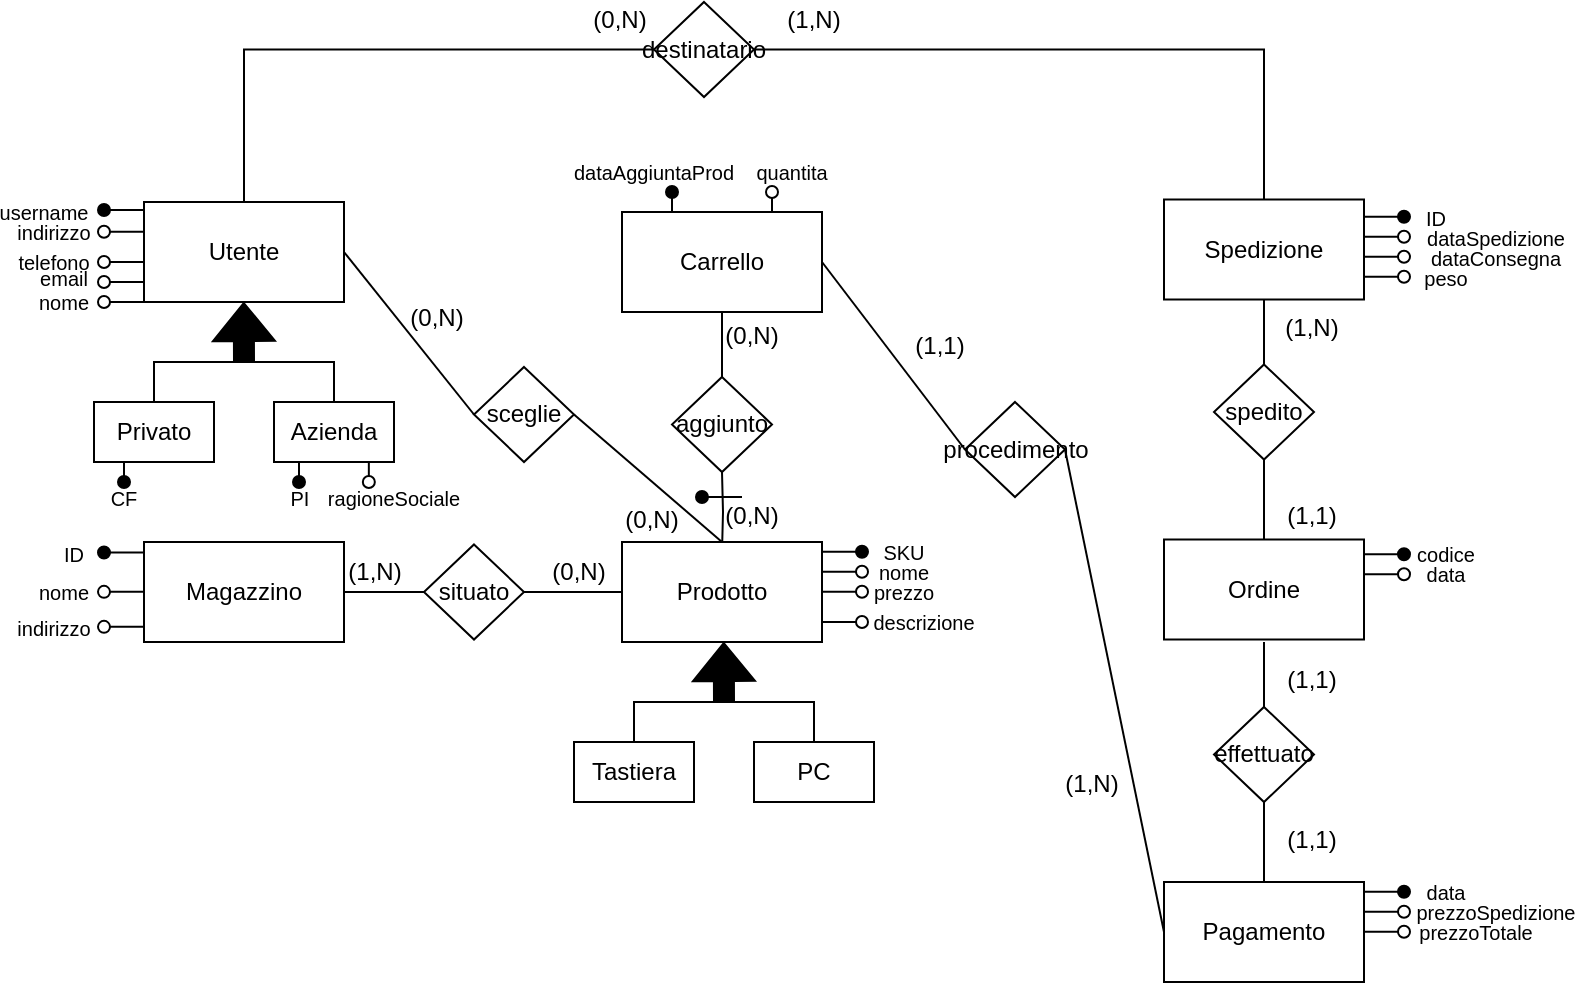<mxfile version="21.2.8" type="device">
  <diagram name="Pagina-1" id="aXGWc6sXb3ynVvdQe_Ra">
    <mxGraphModel dx="1093" dy="727" grid="1" gridSize="10" guides="1" tooltips="1" connect="1" arrows="1" fold="1" page="1" pageScale="1" pageWidth="827" pageHeight="1169" math="0" shadow="0">
      <root>
        <mxCell id="0" />
        <mxCell id="1" parent="0" />
        <mxCell id="lkzqKLf32-UCbK940a2X-37" style="edgeStyle=orthogonalEdgeStyle;rounded=0;orthogonalLoop=1;jettySize=auto;html=1;exitX=0.5;exitY=0;exitDx=0;exitDy=0;entryX=0;entryY=0.5;entryDx=0;entryDy=0;endArrow=none;endFill=0;" edge="1" parent="1" source="lkzqKLf32-UCbK940a2X-38" target="lkzqKLf32-UCbK940a2X-59">
          <mxGeometry relative="1" as="geometry" />
        </mxCell>
        <mxCell id="lkzqKLf32-UCbK940a2X-38" value="Utente" style="rounded=0;whiteSpace=wrap;html=1;" vertex="1" parent="1">
          <mxGeometry x="85" y="140" width="100" height="50" as="geometry" />
        </mxCell>
        <mxCell id="lkzqKLf32-UCbK940a2X-39" style="edgeStyle=orthogonalEdgeStyle;rounded=0;orthogonalLoop=1;jettySize=auto;html=1;exitX=0.5;exitY=0;exitDx=0;exitDy=0;entryX=1;entryY=0.5;entryDx=0;entryDy=0;endArrow=none;endFill=0;" edge="1" parent="1" source="lkzqKLf32-UCbK940a2X-40" target="lkzqKLf32-UCbK940a2X-59">
          <mxGeometry relative="1" as="geometry" />
        </mxCell>
        <mxCell id="lkzqKLf32-UCbK940a2X-40" value="Spedizione" style="rounded=0;whiteSpace=wrap;html=1;" vertex="1" parent="1">
          <mxGeometry x="595" y="138.75" width="100" height="50" as="geometry" />
        </mxCell>
        <mxCell id="lkzqKLf32-UCbK940a2X-41" value="Ordine" style="rounded=0;whiteSpace=wrap;html=1;" vertex="1" parent="1">
          <mxGeometry x="595" y="308.75" width="100" height="50" as="geometry" />
        </mxCell>
        <mxCell id="lkzqKLf32-UCbK940a2X-42" style="edgeStyle=orthogonalEdgeStyle;rounded=0;orthogonalLoop=1;jettySize=auto;html=1;exitX=0.5;exitY=0;exitDx=0;exitDy=0;entryX=0.5;entryY=1;entryDx=0;entryDy=0;endArrow=none;endFill=0;" edge="1" parent="1" target="lkzqKLf32-UCbK940a2X-55">
          <mxGeometry relative="1" as="geometry">
            <mxPoint x="374" y="315" as="sourcePoint" />
          </mxGeometry>
        </mxCell>
        <mxCell id="lkzqKLf32-UCbK940a2X-43" value="Carrello" style="rounded=0;whiteSpace=wrap;html=1;" vertex="1" parent="1">
          <mxGeometry x="324" y="145" width="100" height="50" as="geometry" />
        </mxCell>
        <mxCell id="lkzqKLf32-UCbK940a2X-44" value="Magazzino" style="rounded=0;whiteSpace=wrap;html=1;" vertex="1" parent="1">
          <mxGeometry x="85" y="310" width="100" height="50" as="geometry" />
        </mxCell>
        <mxCell id="lkzqKLf32-UCbK940a2X-45" style="edgeStyle=orthogonalEdgeStyle;rounded=0;orthogonalLoop=1;jettySize=auto;html=1;exitX=0.5;exitY=1;exitDx=0;exitDy=0;entryX=0.5;entryY=0;entryDx=0;entryDy=0;endArrow=none;endFill=0;" edge="1" parent="1" target="lkzqKLf32-UCbK940a2X-55">
          <mxGeometry relative="1" as="geometry">
            <mxPoint x="374" y="195" as="sourcePoint" />
          </mxGeometry>
        </mxCell>
        <mxCell id="lkzqKLf32-UCbK940a2X-46" value="Prodotto" style="rounded=0;whiteSpace=wrap;html=1;" vertex="1" parent="1">
          <mxGeometry x="324" y="310" width="100" height="50" as="geometry" />
        </mxCell>
        <mxCell id="lkzqKLf32-UCbK940a2X-48" value="sceglie" style="rhombus;whiteSpace=wrap;html=1;" vertex="1" parent="1">
          <mxGeometry x="250" y="222.5" width="50" height="47.5" as="geometry" />
        </mxCell>
        <mxCell id="lkzqKLf32-UCbK940a2X-49" value="situato" style="rhombus;whiteSpace=wrap;html=1;" vertex="1" parent="1">
          <mxGeometry x="225" y="311.25" width="50" height="47.5" as="geometry" />
        </mxCell>
        <mxCell id="lkzqKLf32-UCbK940a2X-50" value="" style="endArrow=none;html=1;rounded=0;exitX=1;exitY=0.5;exitDx=0;exitDy=0;entryX=0;entryY=0.5;entryDx=0;entryDy=0;" edge="1" parent="1" source="lkzqKLf32-UCbK940a2X-49" target="lkzqKLf32-UCbK940a2X-46">
          <mxGeometry width="50" height="50" relative="1" as="geometry">
            <mxPoint x="315" y="240" as="sourcePoint" />
            <mxPoint x="365" y="190" as="targetPoint" />
          </mxGeometry>
        </mxCell>
        <mxCell id="lkzqKLf32-UCbK940a2X-51" value="" style="endArrow=none;html=1;rounded=0;exitX=1;exitY=0.5;exitDx=0;exitDy=0;entryX=0;entryY=0.5;entryDx=0;entryDy=0;" edge="1" parent="1" source="lkzqKLf32-UCbK940a2X-44" target="lkzqKLf32-UCbK940a2X-49">
          <mxGeometry width="50" height="50" relative="1" as="geometry">
            <mxPoint x="185" y="294" as="sourcePoint" />
            <mxPoint x="245" y="230" as="targetPoint" />
          </mxGeometry>
        </mxCell>
        <mxCell id="lkzqKLf32-UCbK940a2X-54" value="procedimento" style="rhombus;whiteSpace=wrap;html=1;" vertex="1" parent="1">
          <mxGeometry x="495.5" y="240" width="50" height="47.5" as="geometry" />
        </mxCell>
        <mxCell id="lkzqKLf32-UCbK940a2X-55" value="aggiunto" style="rhombus;whiteSpace=wrap;html=1;" vertex="1" parent="1">
          <mxGeometry x="349" y="227.5" width="50" height="47.5" as="geometry" />
        </mxCell>
        <mxCell id="lkzqKLf32-UCbK940a2X-56" style="edgeStyle=orthogonalEdgeStyle;rounded=0;orthogonalLoop=1;jettySize=auto;html=1;exitX=0.5;exitY=0;exitDx=0;exitDy=0;entryX=0.5;entryY=1;entryDx=0;entryDy=0;endArrow=none;endFill=0;" edge="1" parent="1" target="lkzqKLf32-UCbK940a2X-58">
          <mxGeometry relative="1" as="geometry">
            <mxPoint x="645" y="308.75" as="sourcePoint" />
            <Array as="points">
              <mxPoint x="645" y="288.75" />
              <mxPoint x="645" y="288.75" />
            </Array>
          </mxGeometry>
        </mxCell>
        <mxCell id="lkzqKLf32-UCbK940a2X-57" style="edgeStyle=orthogonalEdgeStyle;rounded=0;orthogonalLoop=1;jettySize=auto;html=1;exitX=0.5;exitY=1;exitDx=0;exitDy=0;entryX=0.5;entryY=0;entryDx=0;entryDy=0;endArrow=none;endFill=0;" edge="1" parent="1" target="lkzqKLf32-UCbK940a2X-58">
          <mxGeometry relative="1" as="geometry">
            <mxPoint x="645" y="188.75" as="sourcePoint" />
          </mxGeometry>
        </mxCell>
        <mxCell id="lkzqKLf32-UCbK940a2X-58" value="spedito" style="rhombus;whiteSpace=wrap;html=1;" vertex="1" parent="1">
          <mxGeometry x="620" y="221.25" width="50" height="47.5" as="geometry" />
        </mxCell>
        <mxCell id="lkzqKLf32-UCbK940a2X-59" value="destinatario" style="rhombus;whiteSpace=wrap;html=1;" vertex="1" parent="1">
          <mxGeometry x="340" y="40" width="50" height="47.5" as="geometry" />
        </mxCell>
        <mxCell id="lkzqKLf32-UCbK940a2X-60" value="" style="shape=flexArrow;endArrow=classic;html=1;rounded=0;fillColor=#000000;" edge="1" parent="1">
          <mxGeometry width="50" height="50" relative="1" as="geometry">
            <mxPoint x="135" y="220" as="sourcePoint" />
            <mxPoint x="134.88" y="190" as="targetPoint" />
          </mxGeometry>
        </mxCell>
        <mxCell id="lkzqKLf32-UCbK940a2X-61" style="edgeStyle=orthogonalEdgeStyle;rounded=0;orthogonalLoop=1;jettySize=auto;html=1;exitX=0.5;exitY=0;exitDx=0;exitDy=0;endArrow=none;endFill=0;" edge="1" parent="1" source="lkzqKLf32-UCbK940a2X-62">
          <mxGeometry relative="1" as="geometry">
            <mxPoint x="135" y="220" as="targetPoint" />
          </mxGeometry>
        </mxCell>
        <mxCell id="lkzqKLf32-UCbK940a2X-62" value="Privato" style="rounded=0;whiteSpace=wrap;html=1;" vertex="1" parent="1">
          <mxGeometry x="60" y="240" width="60" height="30" as="geometry" />
        </mxCell>
        <mxCell id="lkzqKLf32-UCbK940a2X-63" style="edgeStyle=orthogonalEdgeStyle;rounded=0;orthogonalLoop=1;jettySize=auto;html=1;exitX=0.5;exitY=0;exitDx=0;exitDy=0;endArrow=none;endFill=0;" edge="1" parent="1" source="lkzqKLf32-UCbK940a2X-64">
          <mxGeometry relative="1" as="geometry">
            <mxPoint x="135" y="220" as="targetPoint" />
          </mxGeometry>
        </mxCell>
        <mxCell id="lkzqKLf32-UCbK940a2X-64" value="Azienda" style="rounded=0;whiteSpace=wrap;html=1;" vertex="1" parent="1">
          <mxGeometry x="150" y="240" width="60" height="30" as="geometry" />
        </mxCell>
        <mxCell id="lkzqKLf32-UCbK940a2X-65" value="" style="endArrow=none;html=1;rounded=0;exitX=1;exitY=0.5;exitDx=0;exitDy=0;entryX=0;entryY=0.5;entryDx=0;entryDy=0;" edge="1" parent="1" source="lkzqKLf32-UCbK940a2X-38" target="lkzqKLf32-UCbK940a2X-48">
          <mxGeometry width="50" height="50" relative="1" as="geometry">
            <mxPoint x="200" y="200" as="sourcePoint" />
            <mxPoint x="250" y="150" as="targetPoint" />
          </mxGeometry>
        </mxCell>
        <mxCell id="lkzqKLf32-UCbK940a2X-66" value="" style="endArrow=none;html=1;rounded=0;exitX=1;exitY=0.5;exitDx=0;exitDy=0;entryX=0.5;entryY=0;entryDx=0;entryDy=0;" edge="1" parent="1" source="lkzqKLf32-UCbK940a2X-48" target="lkzqKLf32-UCbK940a2X-46">
          <mxGeometry width="50" height="50" relative="1" as="geometry">
            <mxPoint x="310" y="227.5" as="sourcePoint" />
            <mxPoint x="365" y="296.5" as="targetPoint" />
          </mxGeometry>
        </mxCell>
        <mxCell id="lkzqKLf32-UCbK940a2X-68" value="" style="endArrow=none;html=1;rounded=0;exitX=1;exitY=0.5;exitDx=0;exitDy=0;entryX=0;entryY=0.5;entryDx=0;entryDy=0;" edge="1" parent="1" source="lkzqKLf32-UCbK940a2X-43" target="lkzqKLf32-UCbK940a2X-54">
          <mxGeometry width="50" height="50" relative="1" as="geometry">
            <mxPoint x="455" y="130.5" as="sourcePoint" />
            <mxPoint x="510" y="199.5" as="targetPoint" />
          </mxGeometry>
        </mxCell>
        <mxCell id="lkzqKLf32-UCbK940a2X-69" value="" style="endArrow=none;html=1;rounded=0;exitX=1;exitY=0.5;exitDx=0;exitDy=0;entryX=0;entryY=0.5;entryDx=0;entryDy=0;" edge="1" parent="1" source="lkzqKLf32-UCbK940a2X-54" target="lkzqKLf32-UCbK940a2X-133">
          <mxGeometry width="50" height="50" relative="1" as="geometry">
            <mxPoint x="510" y="247.5" as="sourcePoint" />
            <mxPoint x="530" y="332.5" as="targetPoint" />
          </mxGeometry>
        </mxCell>
        <mxCell id="lkzqKLf32-UCbK940a2X-70" value="" style="shape=flexArrow;endArrow=classic;html=1;rounded=0;fillColor=#000000;" edge="1" parent="1">
          <mxGeometry width="50" height="50" relative="1" as="geometry">
            <mxPoint x="375" y="390" as="sourcePoint" />
            <mxPoint x="374.88" y="360" as="targetPoint" />
          </mxGeometry>
        </mxCell>
        <mxCell id="lkzqKLf32-UCbK940a2X-71" style="edgeStyle=orthogonalEdgeStyle;rounded=0;orthogonalLoop=1;jettySize=auto;html=1;exitX=0.5;exitY=0;exitDx=0;exitDy=0;endArrow=none;endFill=0;" edge="1" parent="1" source="lkzqKLf32-UCbK940a2X-72">
          <mxGeometry relative="1" as="geometry">
            <mxPoint x="375" y="390" as="targetPoint" />
          </mxGeometry>
        </mxCell>
        <mxCell id="lkzqKLf32-UCbK940a2X-72" value="Tastiera" style="rounded=0;whiteSpace=wrap;html=1;" vertex="1" parent="1">
          <mxGeometry x="300" y="410" width="60" height="30" as="geometry" />
        </mxCell>
        <mxCell id="lkzqKLf32-UCbK940a2X-73" style="edgeStyle=orthogonalEdgeStyle;rounded=0;orthogonalLoop=1;jettySize=auto;html=1;exitX=0.5;exitY=0;exitDx=0;exitDy=0;endArrow=none;endFill=0;" edge="1" parent="1" source="lkzqKLf32-UCbK940a2X-74">
          <mxGeometry relative="1" as="geometry">
            <mxPoint x="375" y="390" as="targetPoint" />
          </mxGeometry>
        </mxCell>
        <mxCell id="lkzqKLf32-UCbK940a2X-74" value="PC" style="rounded=0;whiteSpace=wrap;html=1;" vertex="1" parent="1">
          <mxGeometry x="390" y="410" width="60" height="30" as="geometry" />
        </mxCell>
        <mxCell id="lkzqKLf32-UCbK940a2X-75" value="" style="endArrow=none;html=1;rounded=0;startArrow=oval;startFill=1;" edge="1" parent="1">
          <mxGeometry width="50" height="50" relative="1" as="geometry">
            <mxPoint x="65" y="144" as="sourcePoint" />
            <mxPoint x="85" y="144" as="targetPoint" />
          </mxGeometry>
        </mxCell>
        <mxCell id="lkzqKLf32-UCbK940a2X-76" value="username" style="text;html=1;strokeColor=none;fillColor=none;align=center;verticalAlign=middle;whiteSpace=wrap;rounded=0;imageAspect=1;fontSize=10;" vertex="1" parent="1">
          <mxGeometry x="20" y="140" width="30" height="10" as="geometry" />
        </mxCell>
        <mxCell id="lkzqKLf32-UCbK940a2X-77" value="" style="endArrow=none;html=1;rounded=0;startArrow=oval;startFill=0;" edge="1" parent="1">
          <mxGeometry width="50" height="50" relative="1" as="geometry">
            <mxPoint x="65" y="180" as="sourcePoint" />
            <mxPoint x="85" y="180" as="targetPoint" />
          </mxGeometry>
        </mxCell>
        <mxCell id="lkzqKLf32-UCbK940a2X-78" value="" style="endArrow=none;html=1;rounded=0;startArrow=oval;startFill=0;" edge="1" parent="1">
          <mxGeometry width="50" height="50" relative="1" as="geometry">
            <mxPoint x="65" y="170" as="sourcePoint" />
            <mxPoint x="85" y="170" as="targetPoint" />
          </mxGeometry>
        </mxCell>
        <mxCell id="lkzqKLf32-UCbK940a2X-79" value="" style="endArrow=none;html=1;rounded=0;startArrow=oval;startFill=0;" edge="1" parent="1">
          <mxGeometry width="50" height="50" relative="1" as="geometry">
            <mxPoint x="65" y="154.88" as="sourcePoint" />
            <mxPoint x="85" y="154.88" as="targetPoint" />
          </mxGeometry>
        </mxCell>
        <mxCell id="lkzqKLf32-UCbK940a2X-80" value="indirizzo" style="text;html=1;strokeColor=none;fillColor=none;align=center;verticalAlign=middle;whiteSpace=wrap;rounded=0;imageAspect=1;fontSize=10;" vertex="1" parent="1">
          <mxGeometry x="25" y="150" width="30" height="10" as="geometry" />
        </mxCell>
        <mxCell id="lkzqKLf32-UCbK940a2X-81" value="telefono" style="text;html=1;strokeColor=none;fillColor=none;align=center;verticalAlign=middle;whiteSpace=wrap;rounded=0;imageAspect=1;fontSize=10;" vertex="1" parent="1">
          <mxGeometry x="20" y="167.5" width="40" height="5" as="geometry" />
        </mxCell>
        <mxCell id="lkzqKLf32-UCbK940a2X-82" value="email" style="text;html=1;strokeColor=none;fillColor=none;align=center;verticalAlign=middle;whiteSpace=wrap;rounded=0;imageAspect=1;fontSize=10;" vertex="1" parent="1">
          <mxGeometry x="30" y="172.5" width="30" height="10" as="geometry" />
        </mxCell>
        <mxCell id="lkzqKLf32-UCbK940a2X-83" value="" style="endArrow=none;html=1;rounded=0;startArrow=oval;startFill=1;" edge="1" parent="1">
          <mxGeometry width="50" height="50" relative="1" as="geometry">
            <mxPoint x="65" y="315.25" as="sourcePoint" />
            <mxPoint x="85" y="315.25" as="targetPoint" />
          </mxGeometry>
        </mxCell>
        <mxCell id="lkzqKLf32-UCbK940a2X-84" value="ID" style="text;html=1;strokeColor=none;fillColor=none;align=center;verticalAlign=middle;whiteSpace=wrap;rounded=0;imageAspect=1;fontSize=10;" vertex="1" parent="1">
          <mxGeometry x="35" y="311.25" width="30" height="10" as="geometry" />
        </mxCell>
        <mxCell id="lkzqKLf32-UCbK940a2X-86" value="" style="endArrow=none;html=1;rounded=0;startArrow=oval;startFill=0;" edge="1" parent="1">
          <mxGeometry width="50" height="50" relative="1" as="geometry">
            <mxPoint x="65" y="352.42" as="sourcePoint" />
            <mxPoint x="85" y="352.42" as="targetPoint" />
          </mxGeometry>
        </mxCell>
        <mxCell id="lkzqKLf32-UCbK940a2X-87" value="" style="endArrow=none;html=1;rounded=0;startArrow=oval;startFill=0;" edge="1" parent="1">
          <mxGeometry width="50" height="50" relative="1" as="geometry">
            <mxPoint x="65" y="334.92" as="sourcePoint" />
            <mxPoint x="85" y="334.92" as="targetPoint" />
          </mxGeometry>
        </mxCell>
        <mxCell id="lkzqKLf32-UCbK940a2X-88" value="nome" style="text;html=1;strokeColor=none;fillColor=none;align=center;verticalAlign=middle;whiteSpace=wrap;rounded=0;imageAspect=1;fontSize=10;" vertex="1" parent="1">
          <mxGeometry x="30" y="330" width="30" height="10" as="geometry" />
        </mxCell>
        <mxCell id="lkzqKLf32-UCbK940a2X-89" value="indirizzo" style="text;html=1;strokeColor=none;fillColor=none;align=center;verticalAlign=middle;whiteSpace=wrap;rounded=0;imageAspect=1;fontSize=10;" vertex="1" parent="1">
          <mxGeometry x="20" y="350" width="40" height="5" as="geometry" />
        </mxCell>
        <mxCell id="lkzqKLf32-UCbK940a2X-97" value="" style="endArrow=oval;html=1;rounded=0;startArrow=none;startFill=0;endFill=1;" edge="1" parent="1">
          <mxGeometry width="50" height="50" relative="1" as="geometry">
            <mxPoint x="424" y="314.89" as="sourcePoint" />
            <mxPoint x="444" y="314.89" as="targetPoint" />
          </mxGeometry>
        </mxCell>
        <mxCell id="lkzqKLf32-UCbK940a2X-98" value="SKU" style="text;html=1;strokeColor=none;fillColor=none;align=center;verticalAlign=middle;whiteSpace=wrap;rounded=0;imageAspect=1;fontSize=10;" vertex="1" parent="1">
          <mxGeometry x="450" y="310" width="30" height="10" as="geometry" />
        </mxCell>
        <mxCell id="lkzqKLf32-UCbK940a2X-99" value="" style="endArrow=oval;html=1;rounded=0;startArrow=none;startFill=0;endFill=0;" edge="1" parent="1">
          <mxGeometry width="50" height="50" relative="1" as="geometry">
            <mxPoint x="424" y="350" as="sourcePoint" />
            <mxPoint x="444" y="350" as="targetPoint" />
          </mxGeometry>
        </mxCell>
        <mxCell id="lkzqKLf32-UCbK940a2X-100" value="" style="endArrow=oval;html=1;rounded=0;startArrow=none;startFill=0;endFill=0;" edge="1" parent="1">
          <mxGeometry width="50" height="50" relative="1" as="geometry">
            <mxPoint x="424" y="334.89" as="sourcePoint" />
            <mxPoint x="444" y="334.89" as="targetPoint" />
          </mxGeometry>
        </mxCell>
        <mxCell id="lkzqKLf32-UCbK940a2X-101" value="" style="endArrow=oval;html=1;rounded=0;startArrow=none;startFill=0;endFill=0;" edge="1" parent="1">
          <mxGeometry width="50" height="50" relative="1" as="geometry">
            <mxPoint x="424" y="324.89" as="sourcePoint" />
            <mxPoint x="444" y="324.89" as="targetPoint" />
          </mxGeometry>
        </mxCell>
        <mxCell id="lkzqKLf32-UCbK940a2X-102" value="nome" style="text;html=1;strokeColor=none;fillColor=none;align=center;verticalAlign=middle;whiteSpace=wrap;rounded=0;imageAspect=1;fontSize=10;" vertex="1" parent="1">
          <mxGeometry x="450" y="320" width="30" height="10" as="geometry" />
        </mxCell>
        <mxCell id="lkzqKLf32-UCbK940a2X-103" value="prezzo" style="text;html=1;strokeColor=none;fillColor=none;align=center;verticalAlign=middle;whiteSpace=wrap;rounded=0;imageAspect=1;fontSize=10;" vertex="1" parent="1">
          <mxGeometry x="445" y="332.5" width="40" height="5" as="geometry" />
        </mxCell>
        <mxCell id="lkzqKLf32-UCbK940a2X-104" value="descrizione" style="text;html=1;strokeColor=none;fillColor=none;align=center;verticalAlign=middle;whiteSpace=wrap;rounded=0;imageAspect=1;fontSize=10;" vertex="1" parent="1">
          <mxGeometry x="460" y="345" width="30" height="10" as="geometry" />
        </mxCell>
        <mxCell id="lkzqKLf32-UCbK940a2X-106" value="" style="endArrow=oval;html=1;rounded=0;startArrow=none;startFill=0;endFill=1;" edge="1" parent="1">
          <mxGeometry width="50" height="50" relative="1" as="geometry">
            <mxPoint x="695" y="316.14" as="sourcePoint" />
            <mxPoint x="715" y="316.14" as="targetPoint" />
          </mxGeometry>
        </mxCell>
        <mxCell id="lkzqKLf32-UCbK940a2X-107" value="codice" style="text;html=1;strokeColor=none;fillColor=none;align=center;verticalAlign=middle;whiteSpace=wrap;rounded=0;imageAspect=1;fontSize=10;" vertex="1" parent="1">
          <mxGeometry x="721" y="311.25" width="30" height="10" as="geometry" />
        </mxCell>
        <mxCell id="lkzqKLf32-UCbK940a2X-110" value="" style="endArrow=oval;html=1;rounded=0;startArrow=none;startFill=0;endFill=0;" edge="1" parent="1">
          <mxGeometry width="50" height="50" relative="1" as="geometry">
            <mxPoint x="695" y="326.14" as="sourcePoint" />
            <mxPoint x="715" y="326.14" as="targetPoint" />
          </mxGeometry>
        </mxCell>
        <mxCell id="lkzqKLf32-UCbK940a2X-111" value="data" style="text;html=1;strokeColor=none;fillColor=none;align=center;verticalAlign=middle;whiteSpace=wrap;rounded=0;imageAspect=1;fontSize=10;" vertex="1" parent="1">
          <mxGeometry x="721" y="321.25" width="30" height="10" as="geometry" />
        </mxCell>
        <mxCell id="lkzqKLf32-UCbK940a2X-114" value="" style="endArrow=none;html=1;rounded=0;startArrow=oval;startFill=1;endFill=0;" edge="1" parent="1">
          <mxGeometry width="50" height="50" relative="1" as="geometry">
            <mxPoint x="364" y="287.5" as="sourcePoint" />
            <mxPoint x="384" y="287.5" as="targetPoint" />
          </mxGeometry>
        </mxCell>
        <mxCell id="lkzqKLf32-UCbK940a2X-115" value="" style="endArrow=none;html=1;rounded=0;startArrow=oval;startFill=1;" edge="1" parent="1">
          <mxGeometry width="50" height="50" relative="1" as="geometry">
            <mxPoint x="75" y="280" as="sourcePoint" />
            <mxPoint x="75" y="270" as="targetPoint" />
          </mxGeometry>
        </mxCell>
        <mxCell id="lkzqKLf32-UCbK940a2X-117" value="&lt;font style=&quot;font-size: 10px;&quot;&gt;CF&lt;/font&gt;" style="text;html=1;strokeColor=none;fillColor=none;align=center;verticalAlign=middle;whiteSpace=wrap;rounded=0;" vertex="1" parent="1">
          <mxGeometry x="65" y="280" width="20" height="15" as="geometry" />
        </mxCell>
        <mxCell id="lkzqKLf32-UCbK940a2X-119" value="&lt;font style=&quot;font-size: 10px;&quot;&gt;nome&lt;/font&gt;" style="text;html=1;strokeColor=none;fillColor=none;align=center;verticalAlign=middle;whiteSpace=wrap;rounded=0;" vertex="1" parent="1">
          <mxGeometry x="35" y="182.5" width="20" height="15" as="geometry" />
        </mxCell>
        <mxCell id="lkzqKLf32-UCbK940a2X-120" value="" style="endArrow=none;html=1;rounded=0;startArrow=oval;startFill=1;" edge="1" parent="1">
          <mxGeometry width="50" height="50" relative="1" as="geometry">
            <mxPoint x="162.5" y="280" as="sourcePoint" />
            <mxPoint x="162.5" y="270" as="targetPoint" />
          </mxGeometry>
        </mxCell>
        <mxCell id="lkzqKLf32-UCbK940a2X-121" value="" style="endArrow=none;html=1;rounded=0;startArrow=oval;startFill=0;" edge="1" parent="1">
          <mxGeometry width="50" height="50" relative="1" as="geometry">
            <mxPoint x="197.42" y="280" as="sourcePoint" />
            <mxPoint x="197.42" y="270" as="targetPoint" />
          </mxGeometry>
        </mxCell>
        <mxCell id="lkzqKLf32-UCbK940a2X-122" value="&lt;span style=&quot;font-size: 10px;&quot;&gt;PI&lt;/span&gt;" style="text;html=1;strokeColor=none;fillColor=none;align=center;verticalAlign=middle;whiteSpace=wrap;rounded=0;" vertex="1" parent="1">
          <mxGeometry x="152.5" y="280" width="20" height="15" as="geometry" />
        </mxCell>
        <mxCell id="lkzqKLf32-UCbK940a2X-123" value="&lt;font style=&quot;font-size: 10px;&quot;&gt;ragioneSociale&lt;/font&gt;" style="text;html=1;strokeColor=none;fillColor=none;align=center;verticalAlign=middle;whiteSpace=wrap;rounded=0;" vertex="1" parent="1">
          <mxGeometry x="200" y="280" width="20" height="15" as="geometry" />
        </mxCell>
        <mxCell id="lkzqKLf32-UCbK940a2X-124" value="" style="endArrow=none;html=1;rounded=0;startArrow=oval;startFill=0;" edge="1" parent="1">
          <mxGeometry width="50" height="50" relative="1" as="geometry">
            <mxPoint x="65" y="190" as="sourcePoint" />
            <mxPoint x="85" y="190" as="targetPoint" />
          </mxGeometry>
        </mxCell>
        <mxCell id="lkzqKLf32-UCbK940a2X-125" value="" style="endArrow=none;html=1;rounded=0;startArrow=oval;startFill=1;" edge="1" parent="1">
          <mxGeometry width="50" height="50" relative="1" as="geometry">
            <mxPoint x="349" y="135" as="sourcePoint" />
            <mxPoint x="349" y="145" as="targetPoint" />
          </mxGeometry>
        </mxCell>
        <mxCell id="lkzqKLf32-UCbK940a2X-126" value="" style="endArrow=none;html=1;rounded=0;startArrow=oval;startFill=0;" edge="1" parent="1">
          <mxGeometry width="50" height="50" relative="1" as="geometry">
            <mxPoint x="399" y="135" as="sourcePoint" />
            <mxPoint x="399" y="145" as="targetPoint" />
          </mxGeometry>
        </mxCell>
        <mxCell id="lkzqKLf32-UCbK940a2X-127" value="dataAggiuntaProd" style="text;html=1;strokeColor=none;fillColor=none;align=center;verticalAlign=middle;whiteSpace=wrap;rounded=0;imageAspect=1;fontSize=10;" vertex="1" parent="1">
          <mxGeometry x="325" y="120" width="30" height="10" as="geometry" />
        </mxCell>
        <mxCell id="lkzqKLf32-UCbK940a2X-128" value="quantita" style="text;html=1;strokeColor=none;fillColor=none;align=center;verticalAlign=middle;whiteSpace=wrap;rounded=0;imageAspect=1;fontSize=10;" vertex="1" parent="1">
          <mxGeometry x="394" y="120" width="30" height="10" as="geometry" />
        </mxCell>
        <mxCell id="lkzqKLf32-UCbK940a2X-130" style="edgeStyle=orthogonalEdgeStyle;rounded=0;orthogonalLoop=1;jettySize=auto;html=1;exitX=0.5;exitY=0;exitDx=0;exitDy=0;entryX=0.5;entryY=1;entryDx=0;entryDy=0;endArrow=none;endFill=0;" edge="1" parent="1" target="lkzqKLf32-UCbK940a2X-132">
          <mxGeometry relative="1" as="geometry">
            <mxPoint x="645" y="480" as="sourcePoint" />
            <Array as="points">
              <mxPoint x="645" y="460" />
              <mxPoint x="645" y="460" />
            </Array>
          </mxGeometry>
        </mxCell>
        <mxCell id="lkzqKLf32-UCbK940a2X-131" style="edgeStyle=orthogonalEdgeStyle;rounded=0;orthogonalLoop=1;jettySize=auto;html=1;exitX=0.5;exitY=1;exitDx=0;exitDy=0;entryX=0.5;entryY=0;entryDx=0;entryDy=0;endArrow=none;endFill=0;" edge="1" parent="1" target="lkzqKLf32-UCbK940a2X-132">
          <mxGeometry relative="1" as="geometry">
            <mxPoint x="645" y="360" as="sourcePoint" />
          </mxGeometry>
        </mxCell>
        <mxCell id="lkzqKLf32-UCbK940a2X-132" value="effettuato" style="rhombus;whiteSpace=wrap;html=1;" vertex="1" parent="1">
          <mxGeometry x="620" y="392.5" width="50" height="47.5" as="geometry" />
        </mxCell>
        <mxCell id="lkzqKLf32-UCbK940a2X-133" value="Pagamento" style="rounded=0;whiteSpace=wrap;html=1;" vertex="1" parent="1">
          <mxGeometry x="595" y="480" width="100" height="50" as="geometry" />
        </mxCell>
        <mxCell id="lkzqKLf32-UCbK940a2X-134" value="" style="endArrow=oval;html=1;rounded=0;startArrow=none;startFill=0;endFill=1;" edge="1" parent="1">
          <mxGeometry width="50" height="50" relative="1" as="geometry">
            <mxPoint x="695" y="484.89" as="sourcePoint" />
            <mxPoint x="715" y="484.89" as="targetPoint" />
          </mxGeometry>
        </mxCell>
        <mxCell id="lkzqKLf32-UCbK940a2X-135" value="data" style="text;html=1;strokeColor=none;fillColor=none;align=center;verticalAlign=middle;whiteSpace=wrap;rounded=0;imageAspect=1;fontSize=10;" vertex="1" parent="1">
          <mxGeometry x="721" y="480" width="30" height="10" as="geometry" />
        </mxCell>
        <mxCell id="lkzqKLf32-UCbK940a2X-136" value="" style="endArrow=oval;html=1;rounded=0;startArrow=none;startFill=0;endFill=0;" edge="1" parent="1">
          <mxGeometry width="50" height="50" relative="1" as="geometry">
            <mxPoint x="695" y="494.89" as="sourcePoint" />
            <mxPoint x="715" y="494.89" as="targetPoint" />
          </mxGeometry>
        </mxCell>
        <mxCell id="lkzqKLf32-UCbK940a2X-137" value="prezzoSpedizione" style="text;html=1;strokeColor=none;fillColor=none;align=center;verticalAlign=middle;whiteSpace=wrap;rounded=0;imageAspect=1;fontSize=10;" vertex="1" parent="1">
          <mxGeometry x="745.5" y="490" width="30" height="10" as="geometry" />
        </mxCell>
        <mxCell id="lkzqKLf32-UCbK940a2X-138" value="" style="endArrow=oval;html=1;rounded=0;startArrow=none;startFill=0;endFill=0;" edge="1" parent="1">
          <mxGeometry width="50" height="50" relative="1" as="geometry">
            <mxPoint x="695" y="504.89" as="sourcePoint" />
            <mxPoint x="715" y="504.89" as="targetPoint" />
          </mxGeometry>
        </mxCell>
        <mxCell id="lkzqKLf32-UCbK940a2X-139" value="prezzoTotale" style="text;html=1;strokeColor=none;fillColor=none;align=center;verticalAlign=middle;whiteSpace=wrap;rounded=0;imageAspect=1;fontSize=10;" vertex="1" parent="1">
          <mxGeometry x="735.5" y="500" width="30" height="10" as="geometry" />
        </mxCell>
        <mxCell id="lkzqKLf32-UCbK940a2X-140" value="" style="endArrow=oval;html=1;rounded=0;startArrow=none;startFill=0;endFill=1;" edge="1" parent="1">
          <mxGeometry width="50" height="50" relative="1" as="geometry">
            <mxPoint x="695" y="147.39" as="sourcePoint" />
            <mxPoint x="715" y="147.39" as="targetPoint" />
          </mxGeometry>
        </mxCell>
        <mxCell id="lkzqKLf32-UCbK940a2X-141" value="ID" style="text;html=1;strokeColor=none;fillColor=none;align=center;verticalAlign=middle;whiteSpace=wrap;rounded=0;imageAspect=1;fontSize=10;" vertex="1" parent="1">
          <mxGeometry x="715.5" y="142.5" width="30" height="10" as="geometry" />
        </mxCell>
        <mxCell id="lkzqKLf32-UCbK940a2X-142" value="" style="endArrow=oval;html=1;rounded=0;startArrow=none;startFill=0;endFill=0;" edge="1" parent="1">
          <mxGeometry width="50" height="50" relative="1" as="geometry">
            <mxPoint x="695" y="157.39" as="sourcePoint" />
            <mxPoint x="715" y="157.39" as="targetPoint" />
          </mxGeometry>
        </mxCell>
        <mxCell id="lkzqKLf32-UCbK940a2X-143" value="dataSpedizione" style="text;html=1;strokeColor=none;fillColor=none;align=center;verticalAlign=middle;whiteSpace=wrap;rounded=0;imageAspect=1;fontSize=10;" vertex="1" parent="1">
          <mxGeometry x="745.5" y="152.5" width="30" height="10" as="geometry" />
        </mxCell>
        <mxCell id="lkzqKLf32-UCbK940a2X-144" value="" style="endArrow=oval;html=1;rounded=0;startArrow=none;startFill=0;endFill=0;" edge="1" parent="1">
          <mxGeometry width="50" height="50" relative="1" as="geometry">
            <mxPoint x="695" y="167.39" as="sourcePoint" />
            <mxPoint x="715" y="167.39" as="targetPoint" />
          </mxGeometry>
        </mxCell>
        <mxCell id="lkzqKLf32-UCbK940a2X-145" value="dataConsegna" style="text;html=1;strokeColor=none;fillColor=none;align=center;verticalAlign=middle;whiteSpace=wrap;rounded=0;imageAspect=1;fontSize=10;" vertex="1" parent="1">
          <mxGeometry x="745.5" y="162.5" width="30" height="10" as="geometry" />
        </mxCell>
        <mxCell id="lkzqKLf32-UCbK940a2X-146" value="" style="endArrow=oval;html=1;rounded=0;startArrow=none;startFill=0;endFill=0;" edge="1" parent="1">
          <mxGeometry width="50" height="50" relative="1" as="geometry">
            <mxPoint x="695" y="177.39" as="sourcePoint" />
            <mxPoint x="715" y="177.39" as="targetPoint" />
          </mxGeometry>
        </mxCell>
        <mxCell id="lkzqKLf32-UCbK940a2X-147" value="peso" style="text;html=1;strokeColor=none;fillColor=none;align=center;verticalAlign=middle;whiteSpace=wrap;rounded=0;imageAspect=1;fontSize=10;" vertex="1" parent="1">
          <mxGeometry x="721" y="172.5" width="30" height="10" as="geometry" />
        </mxCell>
        <mxCell id="lkzqKLf32-UCbK940a2X-148" value="(1,N)" style="text;html=1;strokeColor=none;fillColor=none;align=center;verticalAlign=middle;whiteSpace=wrap;rounded=0;" vertex="1" parent="1">
          <mxGeometry x="179" y="310" width="43" height="30" as="geometry" />
        </mxCell>
        <mxCell id="lkzqKLf32-UCbK940a2X-149" value="(0,N)" style="text;html=1;strokeColor=none;fillColor=none;align=center;verticalAlign=middle;whiteSpace=wrap;rounded=0;" vertex="1" parent="1">
          <mxGeometry x="281" y="310" width="43" height="30" as="geometry" />
        </mxCell>
        <mxCell id="lkzqKLf32-UCbK940a2X-150" value="(0,N)" style="text;html=1;strokeColor=none;fillColor=none;align=center;verticalAlign=middle;whiteSpace=wrap;rounded=0;" vertex="1" parent="1">
          <mxGeometry x="210" y="182.5" width="43" height="30" as="geometry" />
        </mxCell>
        <mxCell id="lkzqKLf32-UCbK940a2X-151" value="(0,N)" style="text;html=1;strokeColor=none;fillColor=none;align=center;verticalAlign=middle;whiteSpace=wrap;rounded=0;" vertex="1" parent="1">
          <mxGeometry x="325.5" y="290" width="26" height="18.75" as="geometry" />
        </mxCell>
        <mxCell id="lkzqKLf32-UCbK940a2X-152" value="(0,N)" style="text;html=1;strokeColor=none;fillColor=none;align=center;verticalAlign=middle;whiteSpace=wrap;rounded=0;" vertex="1" parent="1">
          <mxGeometry x="375.5" y="287.5" width="26" height="18.75" as="geometry" />
        </mxCell>
        <mxCell id="lkzqKLf32-UCbK940a2X-153" value="(0,N)" style="text;html=1;strokeColor=none;fillColor=none;align=center;verticalAlign=middle;whiteSpace=wrap;rounded=0;" vertex="1" parent="1">
          <mxGeometry x="375.5" y="197.5" width="26" height="18.75" as="geometry" />
        </mxCell>
        <mxCell id="lkzqKLf32-UCbK940a2X-154" value="(1,1)" style="text;html=1;strokeColor=none;fillColor=none;align=center;verticalAlign=middle;whiteSpace=wrap;rounded=0;" vertex="1" parent="1">
          <mxGeometry x="469.5" y="202.5" width="26" height="18.75" as="geometry" />
        </mxCell>
        <mxCell id="lkzqKLf32-UCbK940a2X-155" value="(1,N)" style="text;html=1;strokeColor=none;fillColor=none;align=center;verticalAlign=middle;whiteSpace=wrap;rounded=0;" vertex="1" parent="1">
          <mxGeometry x="545.5" y="421.25" width="26" height="18.75" as="geometry" />
        </mxCell>
        <mxCell id="lkzqKLf32-UCbK940a2X-156" value="(1,1)" style="text;html=1;strokeColor=none;fillColor=none;align=center;verticalAlign=middle;whiteSpace=wrap;rounded=0;" vertex="1" parent="1">
          <mxGeometry x="655.5" y="450" width="26" height="18.75" as="geometry" />
        </mxCell>
        <mxCell id="lkzqKLf32-UCbK940a2X-157" value="(1,1)" style="text;html=1;strokeColor=none;fillColor=none;align=center;verticalAlign=middle;whiteSpace=wrap;rounded=0;" vertex="1" parent="1">
          <mxGeometry x="655.5" y="370" width="26" height="18.75" as="geometry" />
        </mxCell>
        <mxCell id="lkzqKLf32-UCbK940a2X-158" value="(1,1)" style="text;html=1;strokeColor=none;fillColor=none;align=center;verticalAlign=middle;whiteSpace=wrap;rounded=0;" vertex="1" parent="1">
          <mxGeometry x="655.5" y="287.5" width="26" height="18.75" as="geometry" />
        </mxCell>
        <mxCell id="lkzqKLf32-UCbK940a2X-159" value="(1,N)" style="text;html=1;strokeColor=none;fillColor=none;align=center;verticalAlign=middle;whiteSpace=wrap;rounded=0;" vertex="1" parent="1">
          <mxGeometry x="655.5" y="193.75" width="26" height="18.75" as="geometry" />
        </mxCell>
        <mxCell id="lkzqKLf32-UCbK940a2X-160" value="(1,N)" style="text;html=1;strokeColor=none;fillColor=none;align=center;verticalAlign=middle;whiteSpace=wrap;rounded=0;" vertex="1" parent="1">
          <mxGeometry x="406.5" y="40" width="26" height="18.75" as="geometry" />
        </mxCell>
        <mxCell id="lkzqKLf32-UCbK940a2X-161" value="(0,N)" style="text;html=1;strokeColor=none;fillColor=none;align=center;verticalAlign=middle;whiteSpace=wrap;rounded=0;" vertex="1" parent="1">
          <mxGeometry x="309.5" y="40" width="26" height="18.75" as="geometry" />
        </mxCell>
      </root>
    </mxGraphModel>
  </diagram>
</mxfile>

